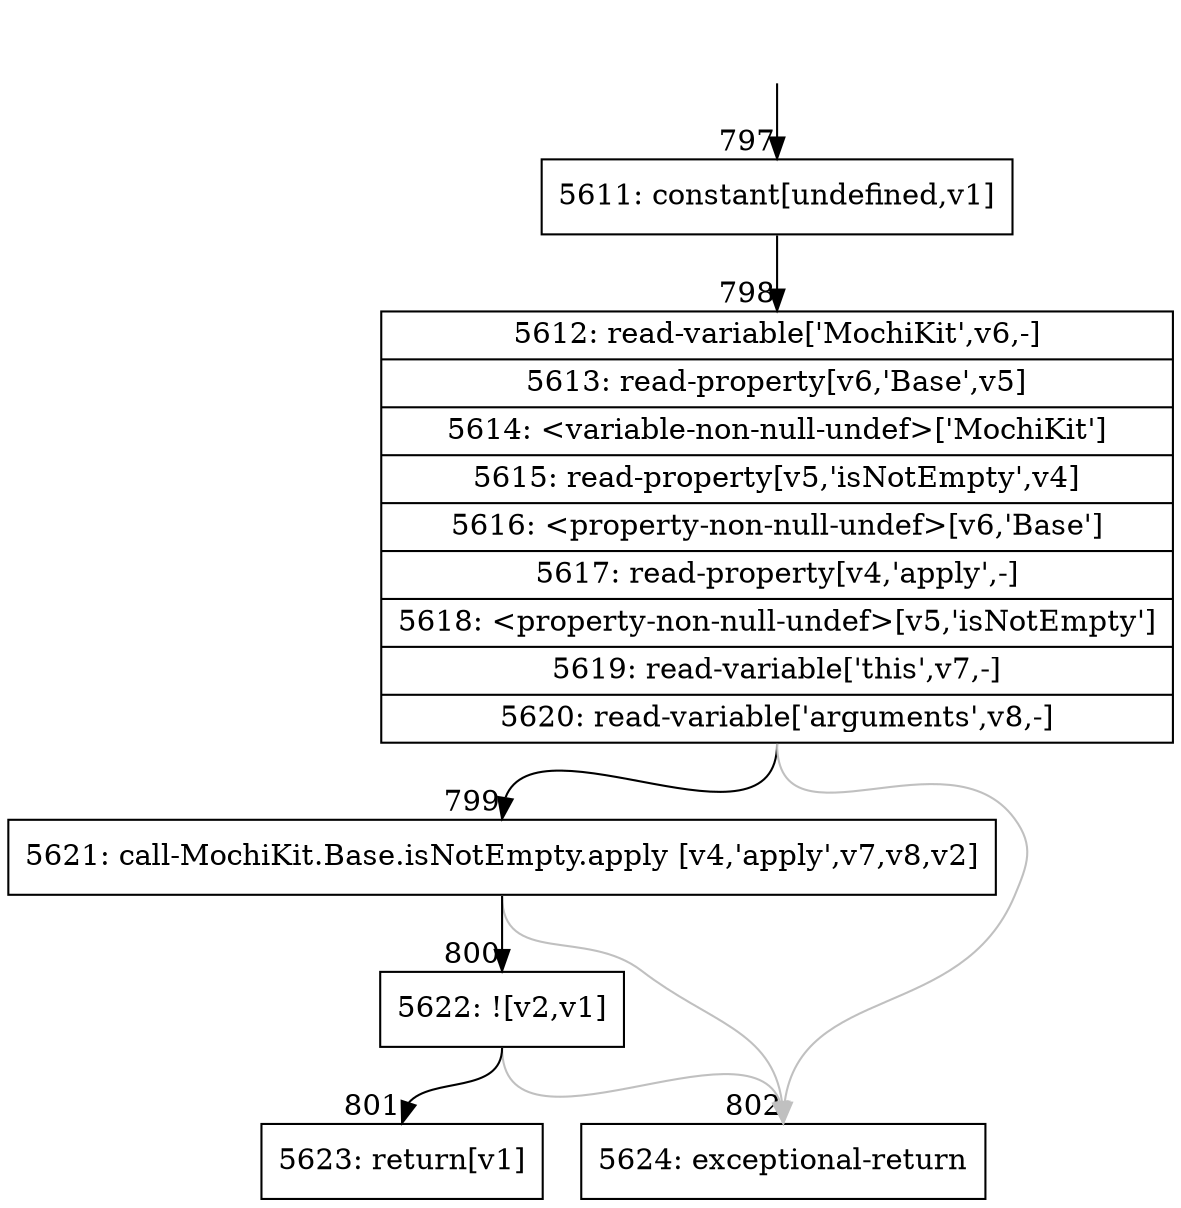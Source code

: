 digraph {
rankdir="TD"
BB_entry60[shape=none,label=""];
BB_entry60 -> BB797 [tailport=s, headport=n, headlabel="    797"]
BB797 [shape=record label="{5611: constant[undefined,v1]}" ] 
BB797 -> BB798 [tailport=s, headport=n, headlabel="      798"]
BB798 [shape=record label="{5612: read-variable['MochiKit',v6,-]|5613: read-property[v6,'Base',v5]|5614: \<variable-non-null-undef\>['MochiKit']|5615: read-property[v5,'isNotEmpty',v4]|5616: \<property-non-null-undef\>[v6,'Base']|5617: read-property[v4,'apply',-]|5618: \<property-non-null-undef\>[v5,'isNotEmpty']|5619: read-variable['this',v7,-]|5620: read-variable['arguments',v8,-]}" ] 
BB798 -> BB799 [tailport=s, headport=n, headlabel="      799"]
BB798 -> BB802 [tailport=s, headport=n, color=gray, headlabel="      802"]
BB799 [shape=record label="{5621: call-MochiKit.Base.isNotEmpty.apply [v4,'apply',v7,v8,v2]}" ] 
BB799 -> BB800 [tailport=s, headport=n, headlabel="      800"]
BB799 -> BB802 [tailport=s, headport=n, color=gray]
BB800 [shape=record label="{5622: ![v2,v1]}" ] 
BB800 -> BB801 [tailport=s, headport=n, headlabel="      801"]
BB800 -> BB802 [tailport=s, headport=n, color=gray]
BB801 [shape=record label="{5623: return[v1]}" ] 
BB802 [shape=record label="{5624: exceptional-return}" ] 
//#$~ 297
}
